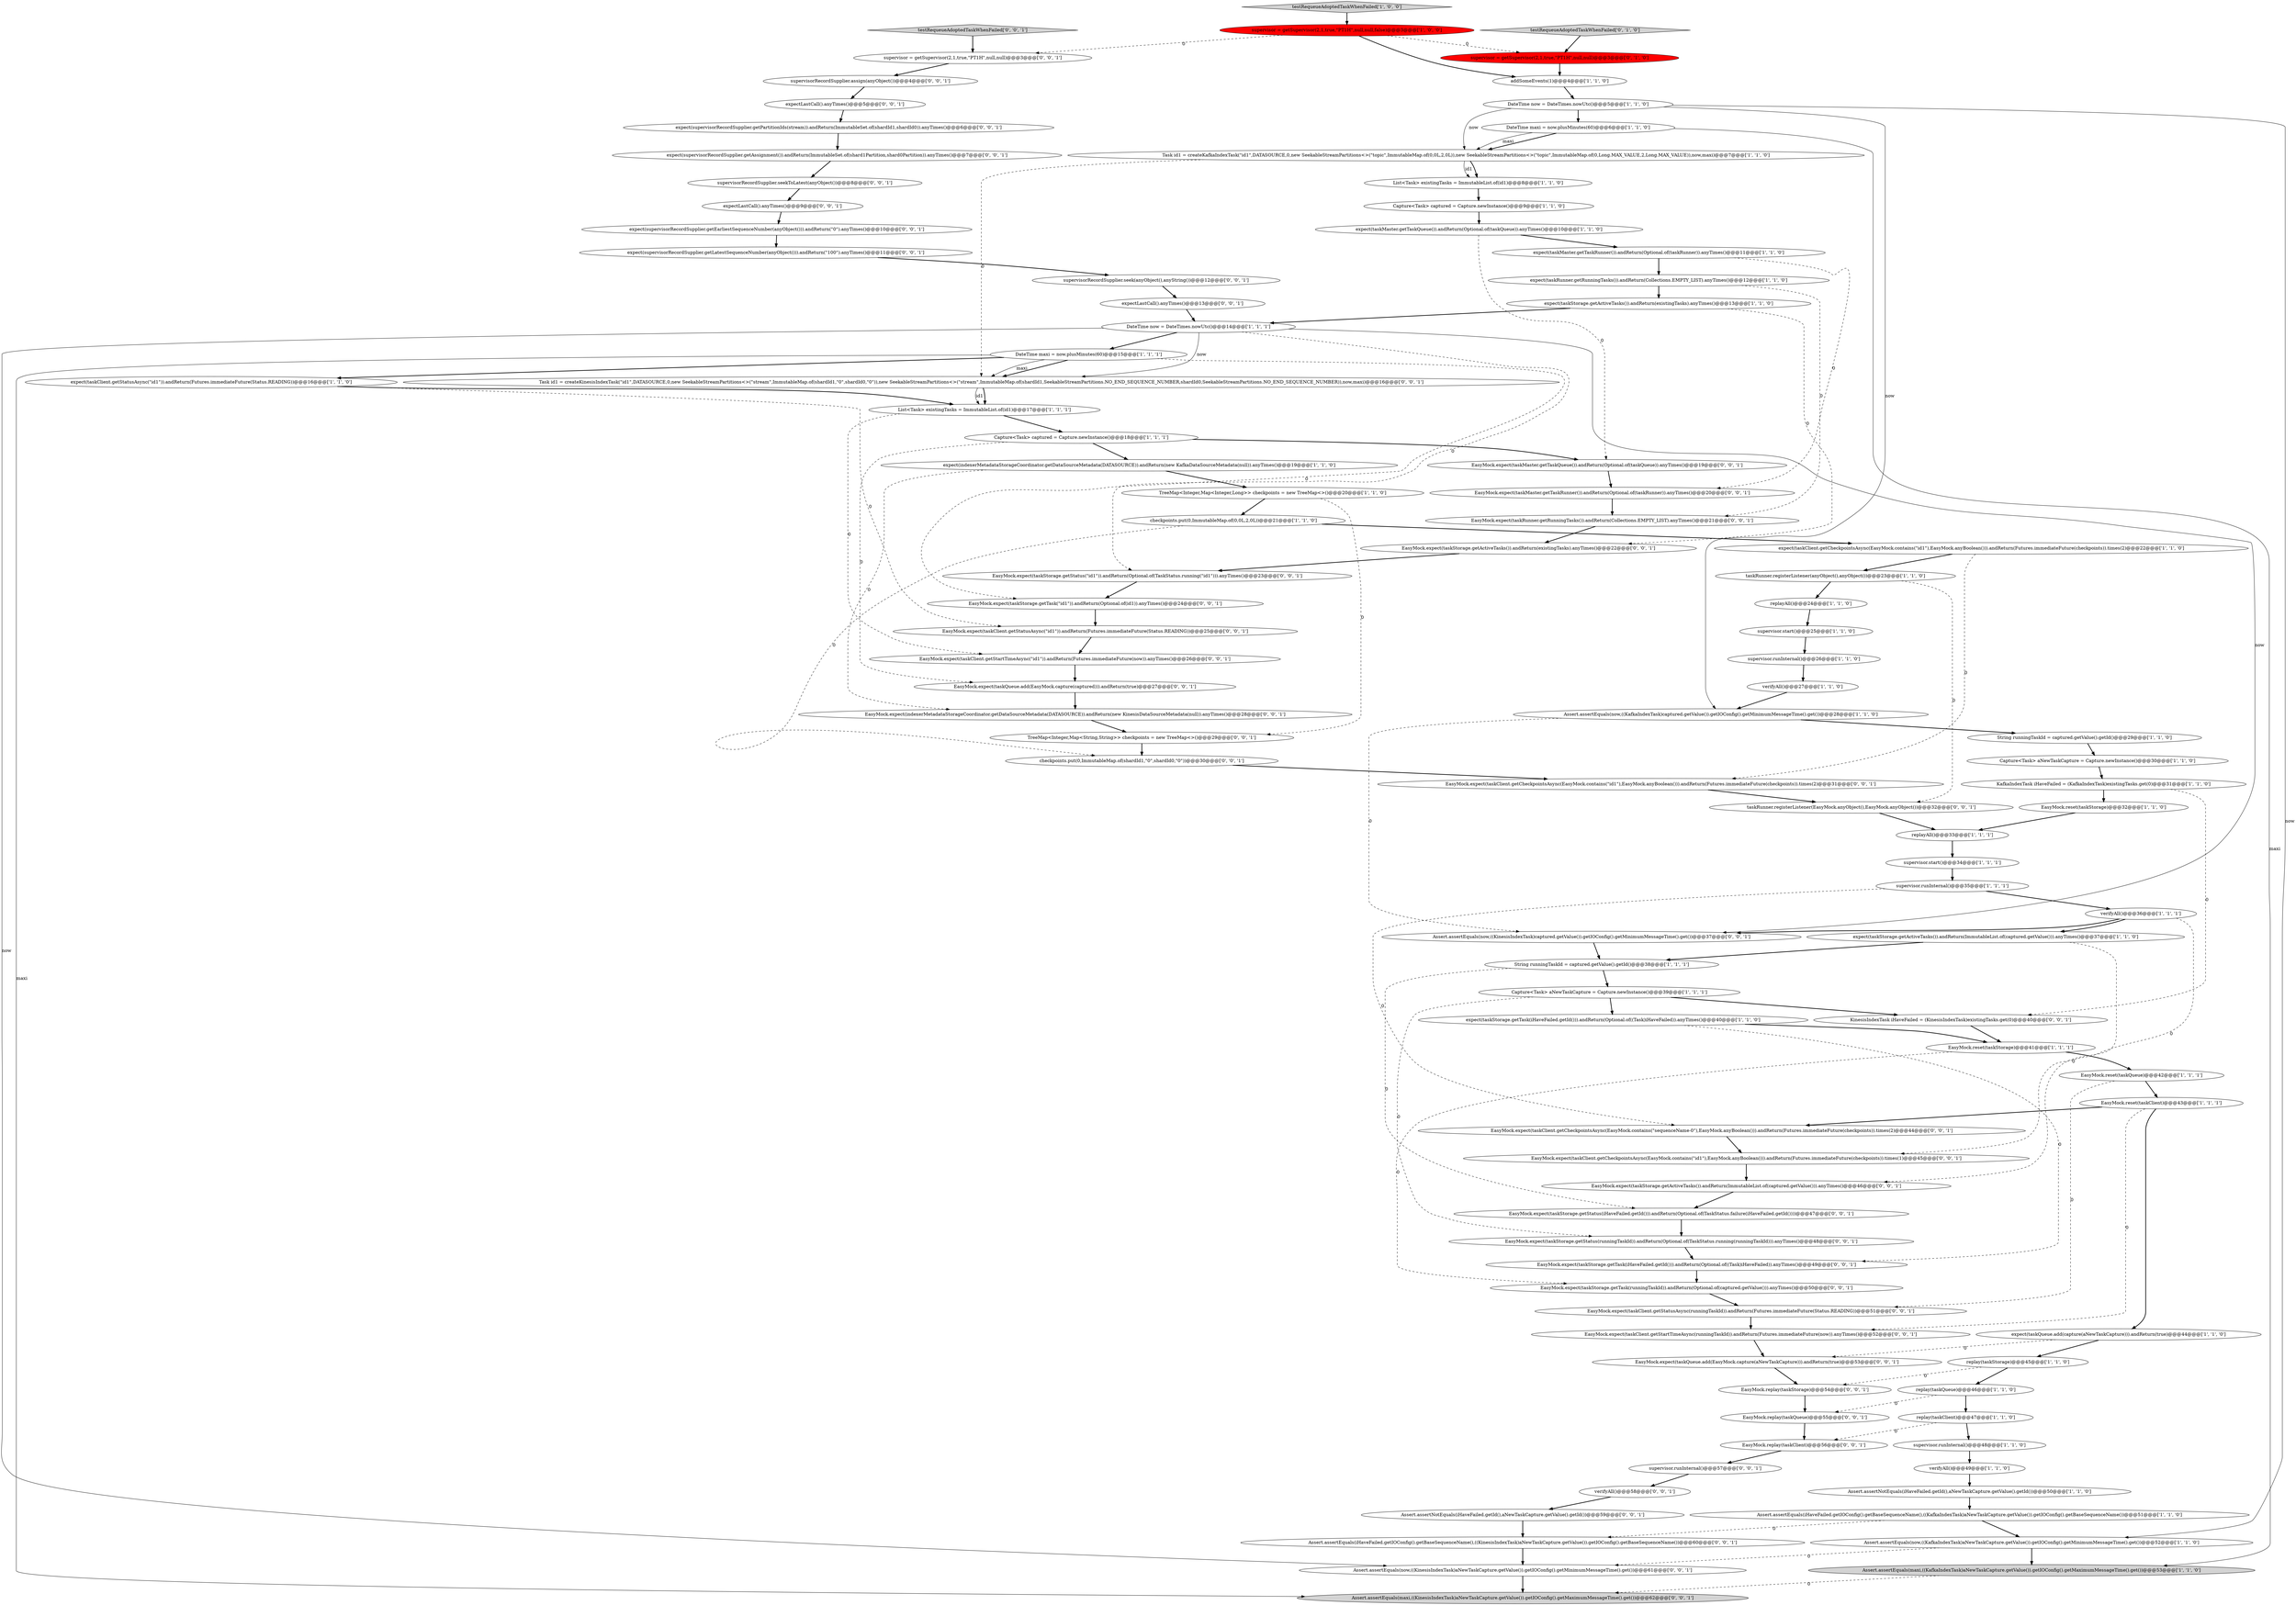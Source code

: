 digraph {
18 [style = filled, label = "replayAll()@@@33@@@['1', '1', '1']", fillcolor = white, shape = ellipse image = "AAA0AAABBB1BBB"];
48 [style = filled, label = "TreeMap<Integer,Map<Integer,Long>> checkpoints = new TreeMap<>()@@@20@@@['1', '1', '0']", fillcolor = white, shape = ellipse image = "AAA0AAABBB1BBB"];
71 [style = filled, label = "Assert.assertEquals(maxi,((KinesisIndexTask)aNewTaskCapture.getValue()).getIOConfig().getMaximumMessageTime().get())@@@62@@@['0', '0', '1']", fillcolor = lightgray, shape = ellipse image = "AAA0AAABBB3BBB"];
82 [style = filled, label = "EasyMock.expect(taskStorage.getActiveTasks()).andReturn(existingTasks).anyTimes()@@@22@@@['0', '0', '1']", fillcolor = white, shape = ellipse image = "AAA0AAABBB3BBB"];
20 [style = filled, label = "taskRunner.registerListener(anyObject(),anyObject())@@@23@@@['1', '1', '0']", fillcolor = white, shape = ellipse image = "AAA0AAABBB1BBB"];
30 [style = filled, label = "expect(taskStorage.getActiveTasks()).andReturn(ImmutableList.of(captured.getValue())).anyTimes()@@@37@@@['1', '1', '0']", fillcolor = white, shape = ellipse image = "AAA0AAABBB1BBB"];
93 [style = filled, label = "supervisor.runInternal()@@@57@@@['0', '0', '1']", fillcolor = white, shape = ellipse image = "AAA0AAABBB3BBB"];
3 [style = filled, label = "supervisor.runInternal()@@@48@@@['1', '1', '0']", fillcolor = white, shape = ellipse image = "AAA0AAABBB1BBB"];
64 [style = filled, label = "Assert.assertEquals(iHaveFailed.getIOConfig().getBaseSequenceName(),((KinesisIndexTask)aNewTaskCapture.getValue()).getIOConfig().getBaseSequenceName())@@@60@@@['0', '0', '1']", fillcolor = white, shape = ellipse image = "AAA0AAABBB3BBB"];
57 [style = filled, label = "EasyMock.expect(taskClient.getCheckpointsAsync(EasyMock.contains(\"id1\"),EasyMock.anyBoolean())).andReturn(Futures.immediateFuture(checkpoints)).times(1)@@@45@@@['0', '0', '1']", fillcolor = white, shape = ellipse image = "AAA0AAABBB3BBB"];
60 [style = filled, label = "EasyMock.expect(taskStorage.getTask(runningTaskId)).andReturn(Optional.of(captured.getValue())).anyTimes()@@@50@@@['0', '0', '1']", fillcolor = white, shape = ellipse image = "AAA0AAABBB3BBB"];
63 [style = filled, label = "EasyMock.expect(taskStorage.getActiveTasks()).andReturn(ImmutableList.of(captured.getValue())).anyTimes()@@@46@@@['0', '0', '1']", fillcolor = white, shape = ellipse image = "AAA0AAABBB3BBB"];
92 [style = filled, label = "EasyMock.expect(taskClient.getStartTimeAsync(runningTaskId)).andReturn(Futures.immediateFuture(now)).anyTimes()@@@52@@@['0', '0', '1']", fillcolor = white, shape = ellipse image = "AAA0AAABBB3BBB"];
52 [style = filled, label = "supervisor = getSupervisor(2,1,true,\"PT1H\",null,null)@@@3@@@['0', '1', '0']", fillcolor = red, shape = ellipse image = "AAA1AAABBB2BBB"];
101 [style = filled, label = "supervisor = getSupervisor(2,1,true,\"PT1H\",null,null)@@@3@@@['0', '0', '1']", fillcolor = white, shape = ellipse image = "AAA0AAABBB3BBB"];
6 [style = filled, label = "expect(indexerMetadataStorageCoordinator.getDataSourceMetadata(DATASOURCE)).andReturn(new KafkaDataSourceMetadata(null)).anyTimes()@@@19@@@['1', '1', '0']", fillcolor = white, shape = ellipse image = "AAA0AAABBB1BBB"];
13 [style = filled, label = "Assert.assertNotEquals(iHaveFailed.getId(),aNewTaskCapture.getValue().getId())@@@50@@@['1', '1', '0']", fillcolor = white, shape = ellipse image = "AAA0AAABBB1BBB"];
39 [style = filled, label = "List<Task> existingTasks = ImmutableList.of(id1)@@@8@@@['1', '1', '0']", fillcolor = white, shape = ellipse image = "AAA0AAABBB1BBB"];
70 [style = filled, label = "EasyMock.expect(taskStorage.getTask(iHaveFailed.getId())).andReturn(Optional.of((Task)iHaveFailed)).anyTimes()@@@49@@@['0', '0', '1']", fillcolor = white, shape = ellipse image = "AAA0AAABBB3BBB"];
16 [style = filled, label = "KafkaIndexTask iHaveFailed = (KafkaIndexTask)existingTasks.get(0)@@@31@@@['1', '1', '0']", fillcolor = white, shape = ellipse image = "AAA0AAABBB1BBB"];
11 [style = filled, label = "testRequeueAdoptedTaskWhenFailed['1', '0', '0']", fillcolor = lightgray, shape = diamond image = "AAA0AAABBB1BBB"];
45 [style = filled, label = "replayAll()@@@24@@@['1', '1', '0']", fillcolor = white, shape = ellipse image = "AAA0AAABBB1BBB"];
97 [style = filled, label = "EasyMock.expect(taskQueue.add(EasyMock.capture(captured))).andReturn(true)@@@27@@@['0', '0', '1']", fillcolor = white, shape = ellipse image = "AAA0AAABBB3BBB"];
44 [style = filled, label = "replay(taskQueue)@@@46@@@['1', '1', '0']", fillcolor = white, shape = ellipse image = "AAA0AAABBB1BBB"];
51 [style = filled, label = "Task id1 = createKafkaIndexTask(\"id1\",DATASOURCE,0,new SeekableStreamPartitions<>(\"topic\",ImmutableMap.of(0,0L,2,0L)),new SeekableStreamPartitions<>(\"topic\",ImmutableMap.of(0,Long.MAX_VALUE,2,Long.MAX_VALUE)),now,maxi)@@@7@@@['1', '1', '0']", fillcolor = white, shape = ellipse image = "AAA0AAABBB1BBB"];
59 [style = filled, label = "EasyMock.expect(taskClient.getStatusAsync(runningTaskId)).andReturn(Futures.immediateFuture(Status.READING))@@@51@@@['0', '0', '1']", fillcolor = white, shape = ellipse image = "AAA0AAABBB3BBB"];
87 [style = filled, label = "EasyMock.expect(taskClient.getStatusAsync(\"id1\")).andReturn(Futures.immediateFuture(Status.READING))@@@25@@@['0', '0', '1']", fillcolor = white, shape = ellipse image = "AAA0AAABBB3BBB"];
79 [style = filled, label = "EasyMock.replay(taskClient)@@@56@@@['0', '0', '1']", fillcolor = white, shape = ellipse image = "AAA0AAABBB3BBB"];
36 [style = filled, label = "supervisor.runInternal()@@@35@@@['1', '1', '1']", fillcolor = white, shape = ellipse image = "AAA0AAABBB1BBB"];
88 [style = filled, label = "EasyMock.replay(taskQueue)@@@55@@@['0', '0', '1']", fillcolor = white, shape = ellipse image = "AAA0AAABBB3BBB"];
2 [style = filled, label = "DateTime maxi = now.plusMinutes(60)@@@6@@@['1', '1', '0']", fillcolor = white, shape = ellipse image = "AAA0AAABBB1BBB"];
53 [style = filled, label = "testRequeueAdoptedTaskWhenFailed['0', '1', '0']", fillcolor = lightgray, shape = diamond image = "AAA0AAABBB2BBB"];
21 [style = filled, label = "verifyAll()@@@49@@@['1', '1', '0']", fillcolor = white, shape = ellipse image = "AAA0AAABBB1BBB"];
80 [style = filled, label = "KinesisIndexTask iHaveFailed = (KinesisIndexTask)existingTasks.get(0)@@@40@@@['0', '0', '1']", fillcolor = white, shape = ellipse image = "AAA0AAABBB3BBB"];
24 [style = filled, label = "Assert.assertEquals(maxi,((KafkaIndexTask)aNewTaskCapture.getValue()).getIOConfig().getMaximumMessageTime().get())@@@53@@@['1', '1', '0']", fillcolor = lightgray, shape = ellipse image = "AAA0AAABBB1BBB"];
72 [style = filled, label = "EasyMock.expect(taskStorage.getStatus(\"id1\")).andReturn(Optional.of(TaskStatus.running(\"id1\"))).anyTimes()@@@23@@@['0', '0', '1']", fillcolor = white, shape = ellipse image = "AAA0AAABBB3BBB"];
98 [style = filled, label = "Assert.assertEquals(now,((KinesisIndexTask)aNewTaskCapture.getValue()).getIOConfig().getMinimumMessageTime().get())@@@61@@@['0', '0', '1']", fillcolor = white, shape = ellipse image = "AAA0AAABBB3BBB"];
83 [style = filled, label = "EasyMock.expect(taskStorage.getTask(\"id1\")).andReturn(Optional.of(id1)).anyTimes()@@@24@@@['0', '0', '1']", fillcolor = white, shape = ellipse image = "AAA0AAABBB3BBB"];
25 [style = filled, label = "expect(taskQueue.add(capture(aNewTaskCapture))).andReturn(true)@@@44@@@['1', '1', '0']", fillcolor = white, shape = ellipse image = "AAA0AAABBB1BBB"];
35 [style = filled, label = "DateTime now = DateTimes.nowUtc()@@@5@@@['1', '1', '0']", fillcolor = white, shape = ellipse image = "AAA0AAABBB1BBB"];
67 [style = filled, label = "EasyMock.expect(taskClient.getCheckpointsAsync(EasyMock.contains(\"sequenceName-0\"),EasyMock.anyBoolean())).andReturn(Futures.immediateFuture(checkpoints)).times(2)@@@44@@@['0', '0', '1']", fillcolor = white, shape = ellipse image = "AAA0AAABBB3BBB"];
100 [style = filled, label = "TreeMap<Integer,Map<String,String>> checkpoints = new TreeMap<>()@@@29@@@['0', '0', '1']", fillcolor = white, shape = ellipse image = "AAA0AAABBB3BBB"];
31 [style = filled, label = "Assert.assertEquals(iHaveFailed.getIOConfig().getBaseSequenceName(),((KafkaIndexTask)aNewTaskCapture.getValue()).getIOConfig().getBaseSequenceName())@@@51@@@['1', '1', '0']", fillcolor = white, shape = ellipse image = "AAA0AAABBB1BBB"];
32 [style = filled, label = "EasyMock.reset(taskClient)@@@43@@@['1', '1', '1']", fillcolor = white, shape = ellipse image = "AAA0AAABBB1BBB"];
28 [style = filled, label = "expect(taskStorage.getActiveTasks()).andReturn(existingTasks).anyTimes()@@@13@@@['1', '1', '0']", fillcolor = white, shape = ellipse image = "AAA0AAABBB1BBB"];
89 [style = filled, label = "supervisorRecordSupplier.seekToLatest(anyObject())@@@8@@@['0', '0', '1']", fillcolor = white, shape = ellipse image = "AAA0AAABBB3BBB"];
12 [style = filled, label = "Capture<Task> aNewTaskCapture = Capture.newInstance()@@@30@@@['1', '1', '0']", fillcolor = white, shape = ellipse image = "AAA0AAABBB1BBB"];
69 [style = filled, label = "EasyMock.expect(taskQueue.add(EasyMock.capture(aNewTaskCapture))).andReturn(true)@@@53@@@['0', '0', '1']", fillcolor = white, shape = ellipse image = "AAA0AAABBB3BBB"];
1 [style = filled, label = "Capture<Task> aNewTaskCapture = Capture.newInstance()@@@39@@@['1', '1', '1']", fillcolor = white, shape = ellipse image = "AAA0AAABBB1BBB"];
77 [style = filled, label = "supervisorRecordSupplier.seek(anyObject(),anyString())@@@12@@@['0', '0', '1']", fillcolor = white, shape = ellipse image = "AAA0AAABBB3BBB"];
19 [style = filled, label = "replay(taskStorage)@@@45@@@['1', '1', '0']", fillcolor = white, shape = ellipse image = "AAA0AAABBB1BBB"];
34 [style = filled, label = "expect(taskClient.getCheckpointsAsync(EasyMock.contains(\"id1\"),EasyMock.anyBoolean())).andReturn(Futures.immediateFuture(checkpoints)).times(2)@@@22@@@['1', '1', '0']", fillcolor = white, shape = ellipse image = "AAA0AAABBB1BBB"];
54 [style = filled, label = "expectLastCall().anyTimes()@@@5@@@['0', '0', '1']", fillcolor = white, shape = ellipse image = "AAA0AAABBB3BBB"];
94 [style = filled, label = "checkpoints.put(0,ImmutableMap.of(shardId1,\"0\",shardId0,\"0\"))@@@30@@@['0', '0', '1']", fillcolor = white, shape = ellipse image = "AAA0AAABBB3BBB"];
26 [style = filled, label = "verifyAll()@@@27@@@['1', '1', '0']", fillcolor = white, shape = ellipse image = "AAA0AAABBB1BBB"];
90 [style = filled, label = "Task id1 = createKinesisIndexTask(\"id1\",DATASOURCE,0,new SeekableStreamPartitions<>(\"stream\",ImmutableMap.of(shardId1,\"0\",shardId0,\"0\")),new SeekableStreamPartitions<>(\"stream\",ImmutableMap.of(shardId1,SeekableStreamPartitions.NO_END_SEQUENCE_NUMBER,shardId0,SeekableStreamPartitions.NO_END_SEQUENCE_NUMBER)),now,maxi)@@@16@@@['0', '0', '1']", fillcolor = white, shape = ellipse image = "AAA0AAABBB3BBB"];
4 [style = filled, label = "supervisor = getSupervisor(2,1,true,\"PT1H\",null,null,false)@@@3@@@['1', '0', '0']", fillcolor = red, shape = ellipse image = "AAA1AAABBB1BBB"];
27 [style = filled, label = "Assert.assertEquals(now,((KafkaIndexTask)aNewTaskCapture.getValue()).getIOConfig().getMinimumMessageTime().get())@@@52@@@['1', '1', '0']", fillcolor = white, shape = ellipse image = "AAA0AAABBB1BBB"];
99 [style = filled, label = "EasyMock.expect(taskMaster.getTaskRunner()).andReturn(Optional.of(taskRunner)).anyTimes()@@@20@@@['0', '0', '1']", fillcolor = white, shape = ellipse image = "AAA0AAABBB3BBB"];
17 [style = filled, label = "checkpoints.put(0,ImmutableMap.of(0,0L,2,0L))@@@21@@@['1', '1', '0']", fillcolor = white, shape = ellipse image = "AAA0AAABBB1BBB"];
85 [style = filled, label = "expect(supervisorRecordSupplier.getPartitionIds(stream)).andReturn(ImmutableSet.of(shardId1,shardId0)).anyTimes()@@@6@@@['0', '0', '1']", fillcolor = white, shape = ellipse image = "AAA0AAABBB3BBB"];
40 [style = filled, label = "Capture<Task> captured = Capture.newInstance()@@@9@@@['1', '1', '0']", fillcolor = white, shape = ellipse image = "AAA0AAABBB1BBB"];
42 [style = filled, label = "expect(taskMaster.getTaskQueue()).andReturn(Optional.of(taskQueue)).anyTimes()@@@10@@@['1', '1', '0']", fillcolor = white, shape = ellipse image = "AAA0AAABBB1BBB"];
9 [style = filled, label = "DateTime maxi = now.plusMinutes(60)@@@15@@@['1', '1', '1']", fillcolor = white, shape = ellipse image = "AAA0AAABBB1BBB"];
0 [style = filled, label = "Assert.assertEquals(now,((KafkaIndexTask)captured.getValue()).getIOConfig().getMinimumMessageTime().get())@@@28@@@['1', '1', '0']", fillcolor = white, shape = ellipse image = "AAA0AAABBB1BBB"];
74 [style = filled, label = "EasyMock.replay(taskStorage)@@@54@@@['0', '0', '1']", fillcolor = white, shape = ellipse image = "AAA0AAABBB3BBB"];
78 [style = filled, label = "EasyMock.expect(indexerMetadataStorageCoordinator.getDataSourceMetadata(DATASOURCE)).andReturn(new KinesisDataSourceMetadata(null)).anyTimes()@@@28@@@['0', '0', '1']", fillcolor = white, shape = ellipse image = "AAA0AAABBB3BBB"];
62 [style = filled, label = "expect(supervisorRecordSupplier.getEarliestSequenceNumber(anyObject())).andReturn(\"0\").anyTimes()@@@10@@@['0', '0', '1']", fillcolor = white, shape = ellipse image = "AAA0AAABBB3BBB"];
8 [style = filled, label = "addSomeEvents(1)@@@4@@@['1', '1', '0']", fillcolor = white, shape = ellipse image = "AAA0AAABBB1BBB"];
43 [style = filled, label = "EasyMock.reset(taskStorage)@@@32@@@['1', '1', '0']", fillcolor = white, shape = ellipse image = "AAA0AAABBB1BBB"];
50 [style = filled, label = "expect(taskClient.getStatusAsync(\"id1\")).andReturn(Futures.immediateFuture(Status.READING))@@@16@@@['1', '1', '0']", fillcolor = white, shape = ellipse image = "AAA0AAABBB1BBB"];
23 [style = filled, label = "EasyMock.reset(taskQueue)@@@42@@@['1', '1', '1']", fillcolor = white, shape = ellipse image = "AAA0AAABBB1BBB"];
61 [style = filled, label = "expectLastCall().anyTimes()@@@9@@@['0', '0', '1']", fillcolor = white, shape = ellipse image = "AAA0AAABBB3BBB"];
15 [style = filled, label = "expect(taskMaster.getTaskRunner()).andReturn(Optional.of(taskRunner)).anyTimes()@@@11@@@['1', '1', '0']", fillcolor = white, shape = ellipse image = "AAA0AAABBB1BBB"];
91 [style = filled, label = "expect(supervisorRecordSupplier.getLatestSequenceNumber(anyObject())).andReturn(\"100\").anyTimes()@@@11@@@['0', '0', '1']", fillcolor = white, shape = ellipse image = "AAA0AAABBB3BBB"];
86 [style = filled, label = "EasyMock.expect(taskClient.getStartTimeAsync(\"id1\")).andReturn(Futures.immediateFuture(now)).anyTimes()@@@26@@@['0', '0', '1']", fillcolor = white, shape = ellipse image = "AAA0AAABBB3BBB"];
75 [style = filled, label = "EasyMock.expect(taskRunner.getRunningTasks()).andReturn(Collections.EMPTY_LIST).anyTimes()@@@21@@@['0', '0', '1']", fillcolor = white, shape = ellipse image = "AAA0AAABBB3BBB"];
55 [style = filled, label = "Assert.assertEquals(now,((KinesisIndexTask)captured.getValue()).getIOConfig().getMinimumMessageTime().get())@@@37@@@['0', '0', '1']", fillcolor = white, shape = ellipse image = "AAA0AAABBB3BBB"];
5 [style = filled, label = "String runningTaskId = captured.getValue().getId()@@@38@@@['1', '1', '1']", fillcolor = white, shape = ellipse image = "AAA0AAABBB1BBB"];
10 [style = filled, label = "Capture<Task> captured = Capture.newInstance()@@@18@@@['1', '1', '1']", fillcolor = white, shape = ellipse image = "AAA0AAABBB1BBB"];
65 [style = filled, label = "supervisorRecordSupplier.assign(anyObject())@@@4@@@['0', '0', '1']", fillcolor = white, shape = ellipse image = "AAA0AAABBB3BBB"];
84 [style = filled, label = "taskRunner.registerListener(EasyMock.anyObject(),EasyMock.anyObject())@@@32@@@['0', '0', '1']", fillcolor = white, shape = ellipse image = "AAA0AAABBB3BBB"];
33 [style = filled, label = "EasyMock.reset(taskStorage)@@@41@@@['1', '1', '1']", fillcolor = white, shape = ellipse image = "AAA0AAABBB1BBB"];
38 [style = filled, label = "verifyAll()@@@36@@@['1', '1', '1']", fillcolor = white, shape = ellipse image = "AAA0AAABBB1BBB"];
22 [style = filled, label = "supervisor.runInternal()@@@26@@@['1', '1', '0']", fillcolor = white, shape = ellipse image = "AAA0AAABBB1BBB"];
49 [style = filled, label = "replay(taskClient)@@@47@@@['1', '1', '0']", fillcolor = white, shape = ellipse image = "AAA0AAABBB1BBB"];
73 [style = filled, label = "expectLastCall().anyTimes()@@@13@@@['0', '0', '1']", fillcolor = white, shape = ellipse image = "AAA0AAABBB3BBB"];
76 [style = filled, label = "expect(supervisorRecordSupplier.getAssignment()).andReturn(ImmutableSet.of(shard1Partition,shard0Partition)).anyTimes()@@@7@@@['0', '0', '1']", fillcolor = white, shape = ellipse image = "AAA0AAABBB3BBB"];
81 [style = filled, label = "EasyMock.expect(taskStorage.getStatus(iHaveFailed.getId())).andReturn(Optional.of(TaskStatus.failure(iHaveFailed.getId())))@@@47@@@['0', '0', '1']", fillcolor = white, shape = ellipse image = "AAA0AAABBB3BBB"];
37 [style = filled, label = "DateTime now = DateTimes.nowUtc()@@@14@@@['1', '1', '1']", fillcolor = white, shape = ellipse image = "AAA0AAABBB1BBB"];
41 [style = filled, label = "supervisor.start()@@@25@@@['1', '1', '0']", fillcolor = white, shape = ellipse image = "AAA0AAABBB1BBB"];
56 [style = filled, label = "EasyMock.expect(taskMaster.getTaskQueue()).andReturn(Optional.of(taskQueue)).anyTimes()@@@19@@@['0', '0', '1']", fillcolor = white, shape = ellipse image = "AAA0AAABBB3BBB"];
96 [style = filled, label = "Assert.assertNotEquals(iHaveFailed.getId(),aNewTaskCapture.getValue().getId())@@@59@@@['0', '0', '1']", fillcolor = white, shape = ellipse image = "AAA0AAABBB3BBB"];
46 [style = filled, label = "String runningTaskId = captured.getValue().getId()@@@29@@@['1', '1', '0']", fillcolor = white, shape = ellipse image = "AAA0AAABBB1BBB"];
68 [style = filled, label = "verifyAll()@@@58@@@['0', '0', '1']", fillcolor = white, shape = ellipse image = "AAA0AAABBB3BBB"];
58 [style = filled, label = "testRequeueAdoptedTaskWhenFailed['0', '0', '1']", fillcolor = lightgray, shape = diamond image = "AAA0AAABBB3BBB"];
66 [style = filled, label = "EasyMock.expect(taskStorage.getStatus(runningTaskId)).andReturn(Optional.of(TaskStatus.running(runningTaskId))).anyTimes()@@@48@@@['0', '0', '1']", fillcolor = white, shape = ellipse image = "AAA0AAABBB3BBB"];
47 [style = filled, label = "List<Task> existingTasks = ImmutableList.of(id1)@@@17@@@['1', '1', '1']", fillcolor = white, shape = ellipse image = "AAA0AAABBB1BBB"];
7 [style = filled, label = "supervisor.start()@@@34@@@['1', '1', '1']", fillcolor = white, shape = ellipse image = "AAA0AAABBB1BBB"];
29 [style = filled, label = "expect(taskStorage.getTask(iHaveFailed.getId())).andReturn(Optional.of((Task)iHaveFailed)).anyTimes()@@@40@@@['1', '1', '0']", fillcolor = white, shape = ellipse image = "AAA0AAABBB1BBB"];
14 [style = filled, label = "expect(taskRunner.getRunningTasks()).andReturn(Collections.EMPTY_LIST).anyTimes()@@@12@@@['1', '1', '0']", fillcolor = white, shape = ellipse image = "AAA0AAABBB1BBB"];
95 [style = filled, label = "EasyMock.expect(taskClient.getCheckpointsAsync(EasyMock.contains(\"id1\"),EasyMock.anyBoolean())).andReturn(Futures.immediateFuture(checkpoints)).times(2)@@@31@@@['0', '0', '1']", fillcolor = white, shape = ellipse image = "AAA0AAABBB3BBB"];
9->50 [style = bold, label=""];
95->84 [style = bold, label=""];
68->96 [style = bold, label=""];
52->8 [style = bold, label=""];
24->71 [style = dashed, label="0"];
34->20 [style = bold, label=""];
65->54 [style = bold, label=""];
0->46 [style = bold, label=""];
2->51 [style = bold, label=""];
9->83 [style = dashed, label="0"];
14->28 [style = bold, label=""];
47->10 [style = bold, label=""];
43->18 [style = bold, label=""];
37->9 [style = bold, label=""];
19->44 [style = bold, label=""];
63->81 [style = bold, label=""];
80->33 [style = bold, label=""];
32->67 [style = bold, label=""];
38->30 [style = bold, label=""];
6->78 [style = dashed, label="0"];
57->63 [style = bold, label=""];
81->66 [style = bold, label=""];
31->64 [style = dashed, label="0"];
0->55 [style = dashed, label="0"];
37->72 [style = dashed, label="0"];
51->39 [style = bold, label=""];
32->25 [style = bold, label=""];
25->19 [style = bold, label=""];
16->43 [style = bold, label=""];
67->57 [style = bold, label=""];
4->8 [style = bold, label=""];
41->22 [style = bold, label=""];
84->18 [style = bold, label=""];
13->31 [style = bold, label=""];
78->100 [style = bold, label=""];
4->101 [style = dashed, label="0"];
20->45 [style = bold, label=""];
38->55 [style = bold, label=""];
42->15 [style = bold, label=""];
9->90 [style = bold, label=""];
21->13 [style = bold, label=""];
30->63 [style = dashed, label="0"];
45->41 [style = bold, label=""];
90->47 [style = bold, label=""];
35->27 [style = solid, label="now"];
28->37 [style = bold, label=""];
2->24 [style = solid, label="maxi"];
64->98 [style = bold, label=""];
73->37 [style = bold, label=""];
98->71 [style = bold, label=""];
53->52 [style = bold, label=""];
82->72 [style = bold, label=""];
94->95 [style = bold, label=""];
44->49 [style = bold, label=""];
23->59 [style = dashed, label="0"];
55->5 [style = bold, label=""];
47->86 [style = dashed, label="0"];
48->17 [style = bold, label=""];
19->74 [style = dashed, label="0"];
33->23 [style = bold, label=""];
36->67 [style = dashed, label="0"];
54->85 [style = bold, label=""];
101->65 [style = bold, label=""];
5->1 [style = bold, label=""];
17->34 [style = bold, label=""];
26->0 [style = bold, label=""];
76->89 [style = bold, label=""];
31->27 [style = bold, label=""];
5->81 [style = dashed, label="0"];
15->99 [style = dashed, label="0"];
27->98 [style = dashed, label="0"];
42->56 [style = dashed, label="0"];
49->3 [style = bold, label=""];
4->52 [style = dashed, label="0"];
9->90 [style = solid, label="maxi"];
33->60 [style = dashed, label="0"];
18->7 [style = bold, label=""];
75->82 [style = bold, label=""];
62->91 [style = bold, label=""];
6->48 [style = bold, label=""];
32->92 [style = dashed, label="0"];
50->87 [style = dashed, label="0"];
69->74 [style = bold, label=""];
22->26 [style = bold, label=""];
58->101 [style = bold, label=""];
66->70 [style = bold, label=""];
44->88 [style = dashed, label="0"];
1->66 [style = dashed, label="0"];
88->79 [style = bold, label=""];
15->14 [style = bold, label=""];
16->80 [style = dashed, label="0"];
77->73 [style = bold, label=""];
11->4 [style = bold, label=""];
35->2 [style = bold, label=""];
23->32 [style = bold, label=""];
37->98 [style = solid, label="now"];
59->92 [style = bold, label=""];
8->35 [style = bold, label=""];
10->6 [style = bold, label=""];
35->51 [style = solid, label="now"];
74->88 [style = bold, label=""];
100->94 [style = bold, label=""];
49->79 [style = dashed, label="0"];
34->95 [style = dashed, label="0"];
30->5 [style = bold, label=""];
2->51 [style = solid, label="maxi"];
39->40 [style = bold, label=""];
38->57 [style = dashed, label="0"];
96->64 [style = bold, label=""];
3->21 [style = bold, label=""];
27->24 [style = bold, label=""];
1->29 [style = bold, label=""];
87->86 [style = bold, label=""];
90->47 [style = solid, label="id1"];
89->61 [style = bold, label=""];
37->90 [style = solid, label="now"];
28->82 [style = dashed, label="0"];
7->36 [style = bold, label=""];
61->62 [style = bold, label=""];
97->78 [style = bold, label=""];
10->97 [style = dashed, label="0"];
92->69 [style = bold, label=""];
17->94 [style = dashed, label="0"];
10->56 [style = bold, label=""];
46->12 [style = bold, label=""];
1->80 [style = bold, label=""];
72->83 [style = bold, label=""];
51->90 [style = dashed, label="0"];
29->70 [style = dashed, label="0"];
51->39 [style = solid, label="id1"];
20->84 [style = dashed, label="0"];
12->16 [style = bold, label=""];
14->75 [style = dashed, label="0"];
9->71 [style = solid, label="maxi"];
60->59 [style = bold, label=""];
86->97 [style = bold, label=""];
99->75 [style = bold, label=""];
93->68 [style = bold, label=""];
48->100 [style = dashed, label="0"];
37->55 [style = solid, label="now"];
29->33 [style = bold, label=""];
50->47 [style = bold, label=""];
70->60 [style = bold, label=""];
25->69 [style = dashed, label="0"];
85->76 [style = bold, label=""];
56->99 [style = bold, label=""];
36->38 [style = bold, label=""];
79->93 [style = bold, label=""];
40->42 [style = bold, label=""];
91->77 [style = bold, label=""];
83->87 [style = bold, label=""];
35->0 [style = solid, label="now"];
}
